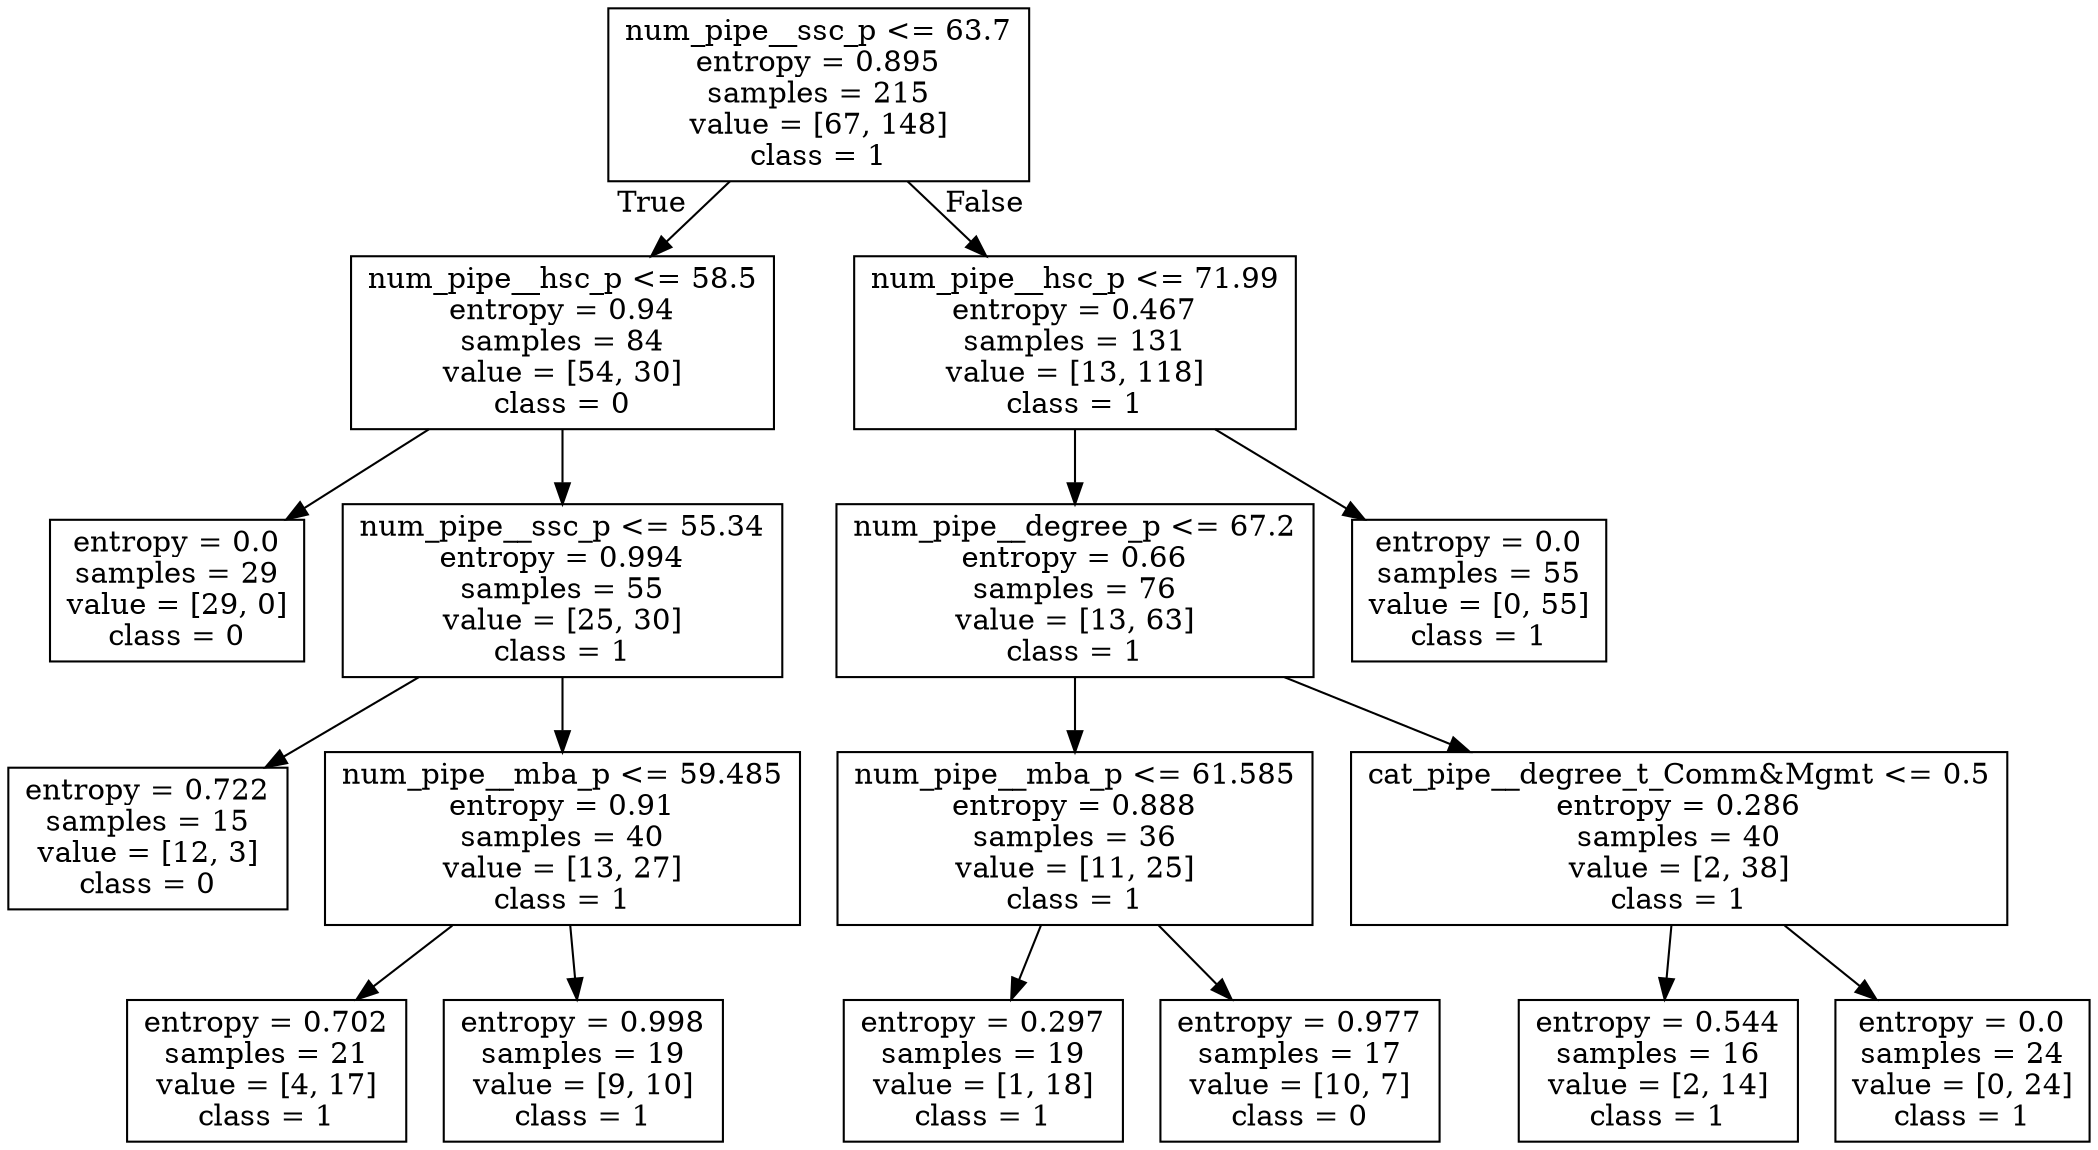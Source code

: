 digraph Tree {
node [shape=box] ;
0 [label="num_pipe__ssc_p <= 63.7\nentropy = 0.895\nsamples = 215\nvalue = [67, 148]\nclass = 1"] ;
1 [label="num_pipe__hsc_p <= 58.5\nentropy = 0.94\nsamples = 84\nvalue = [54, 30]\nclass = 0"] ;
0 -> 1 [labeldistance=2.5, labelangle=45, headlabel="True"] ;
2 [label="entropy = 0.0\nsamples = 29\nvalue = [29, 0]\nclass = 0"] ;
1 -> 2 ;
3 [label="num_pipe__ssc_p <= 55.34\nentropy = 0.994\nsamples = 55\nvalue = [25, 30]\nclass = 1"] ;
1 -> 3 ;
4 [label="entropy = 0.722\nsamples = 15\nvalue = [12, 3]\nclass = 0"] ;
3 -> 4 ;
5 [label="num_pipe__mba_p <= 59.485\nentropy = 0.91\nsamples = 40\nvalue = [13, 27]\nclass = 1"] ;
3 -> 5 ;
6 [label="entropy = 0.702\nsamples = 21\nvalue = [4, 17]\nclass = 1"] ;
5 -> 6 ;
7 [label="entropy = 0.998\nsamples = 19\nvalue = [9, 10]\nclass = 1"] ;
5 -> 7 ;
8 [label="num_pipe__hsc_p <= 71.99\nentropy = 0.467\nsamples = 131\nvalue = [13, 118]\nclass = 1"] ;
0 -> 8 [labeldistance=2.5, labelangle=-45, headlabel="False"] ;
9 [label="num_pipe__degree_p <= 67.2\nentropy = 0.66\nsamples = 76\nvalue = [13, 63]\nclass = 1"] ;
8 -> 9 ;
10 [label="num_pipe__mba_p <= 61.585\nentropy = 0.888\nsamples = 36\nvalue = [11, 25]\nclass = 1"] ;
9 -> 10 ;
11 [label="entropy = 0.297\nsamples = 19\nvalue = [1, 18]\nclass = 1"] ;
10 -> 11 ;
12 [label="entropy = 0.977\nsamples = 17\nvalue = [10, 7]\nclass = 0"] ;
10 -> 12 ;
13 [label="cat_pipe__degree_t_Comm&Mgmt <= 0.5\nentropy = 0.286\nsamples = 40\nvalue = [2, 38]\nclass = 1"] ;
9 -> 13 ;
14 [label="entropy = 0.544\nsamples = 16\nvalue = [2, 14]\nclass = 1"] ;
13 -> 14 ;
15 [label="entropy = 0.0\nsamples = 24\nvalue = [0, 24]\nclass = 1"] ;
13 -> 15 ;
16 [label="entropy = 0.0\nsamples = 55\nvalue = [0, 55]\nclass = 1"] ;
8 -> 16 ;
}